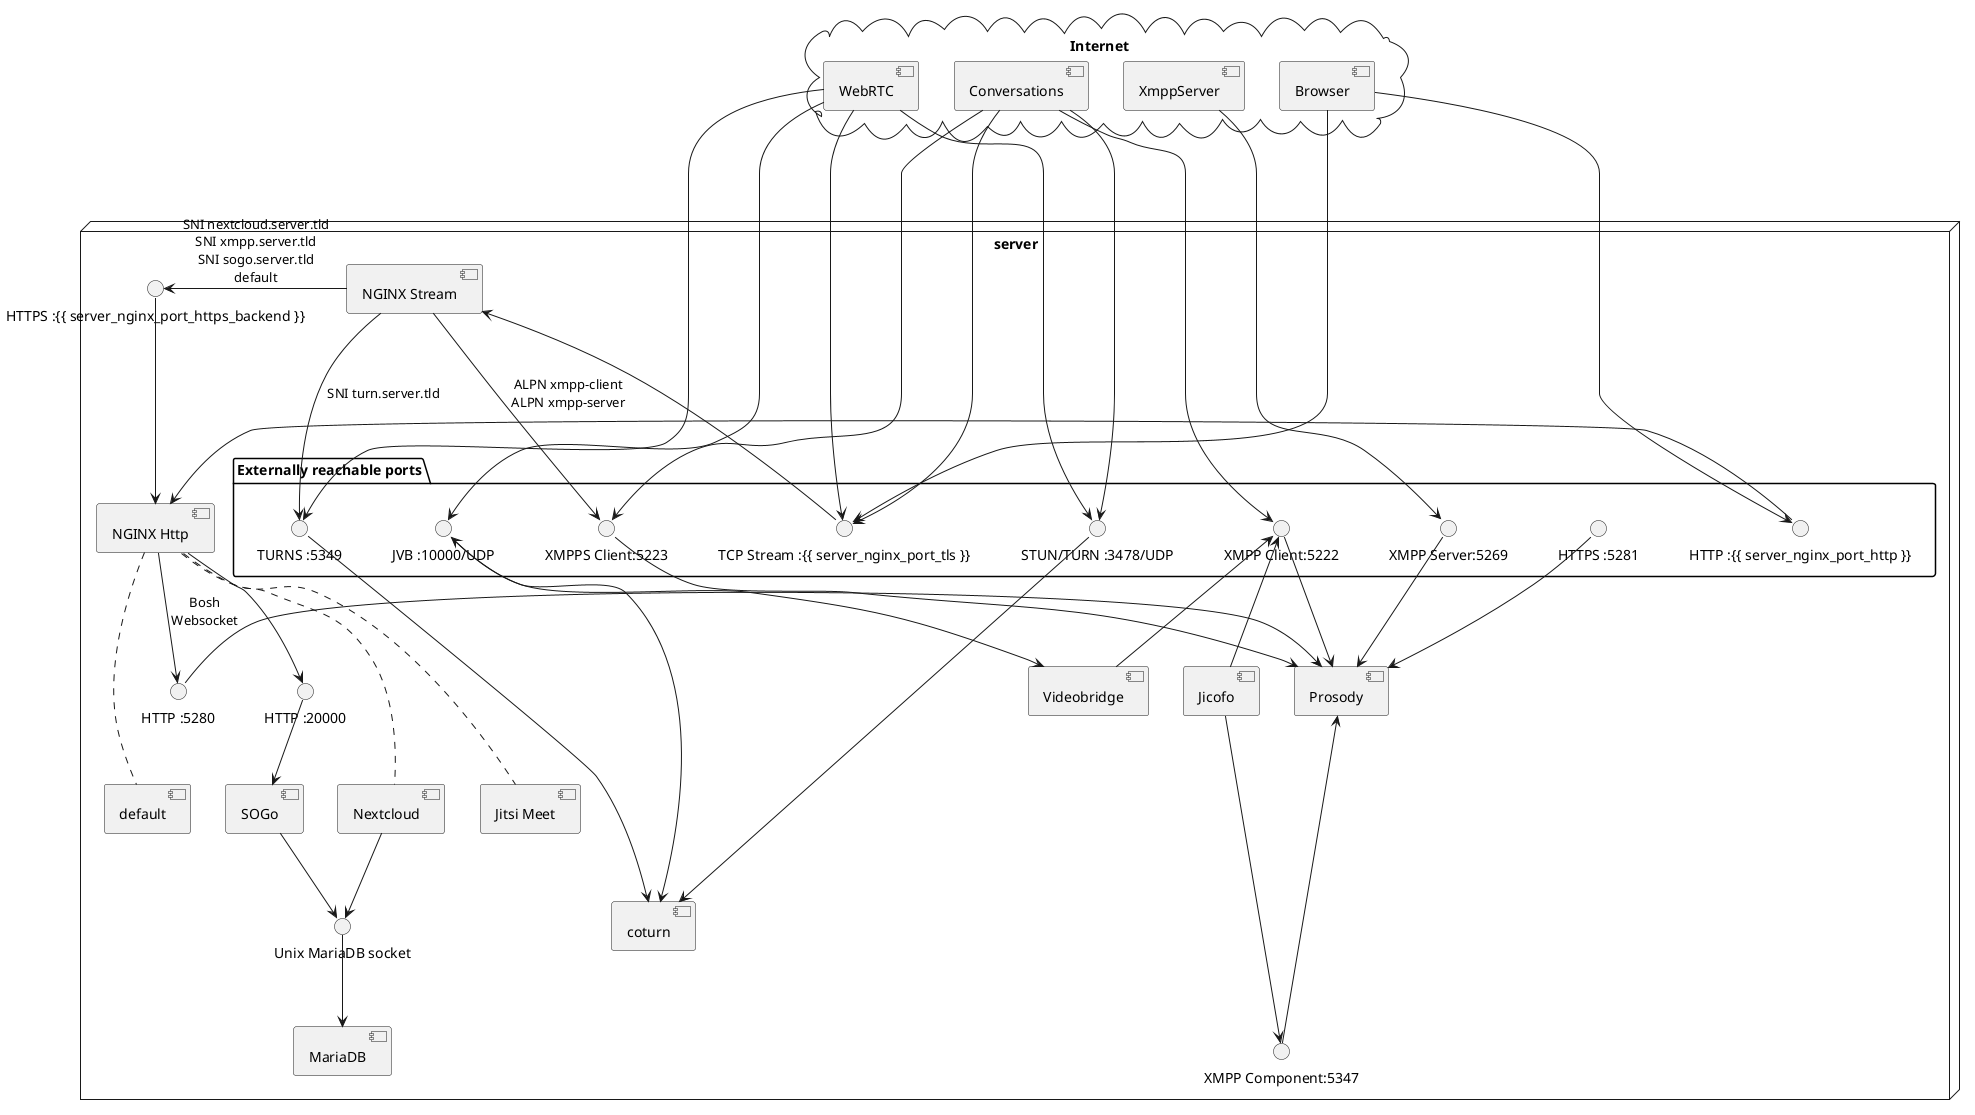@startuml

node "server" {

	folder "Externally reachable ports" {
		interface "TCP Stream :{{ server_nginx_port_tls }}" as TCP_SSL
		interface "HTTP :{{ server_nginx_port_http }}" as HTTP
		interface "XMPPS Client:5223" as XMPPS
		interface "HTTPS :5281" as HTTPS_PROSODY
		interface "XMPP Client:5222" as XMPP_CLIENT
		interface "XMPP Server:5269" as XMPP_SERVER
		interface "STUN/TURN :3478/UDP" as STUNTURNUDP
		interface "TURNS :5349" as TURNS
		interface "JVB :10000/UDP" as JVB
	}

	interface "HTTP :20000" as HTTP_SOGO
	interface "Unix MariaDB socket" as SOCKDB
	interface "HTTPS :{{ server_nginx_port_https_backend }}" as HTTPS_BACKEND
	interface "HTTP :5280" as HTTP_PROSODY
	interface "XMPP Component:5347" as XMPP_COMPONENT

	SOCKDB --> [MariaDB]
	
	HTTP ---> [NGINX Http]
	HTTPS_BACKEND -> [NGINX Http]
	TCP_SSL ---> [NGINX Stream]
	
	[NGINX Stream] ---[hidden] [NGINX Http]
	
	[NGINX Stream] ---> XMPPS : "ALPN xmpp-client\nALPN xmpp-server"	
	[NGINX Stream] ---> TURNS : "SNI turn.server.tld"	
	[NGINX Stream] -> HTTPS_BACKEND : "SNI nextcloud.server.tld\nSNI xmpp.server.tld\nSNI sogo.server.tld\ndefault"
	
	
	together {
		[Videobridge]
		[Jicofo]
		[Prosody]
	}
	
	TURNS ----> [coturn]
	STUNTURNUDP ----> [coturn]
	[coturn] <--> JVB
	
	JVB ---> [Videobridge]
	[Jicofo] ----> XMPP_COMPONENT
	[Jicofo] ---> XMPP_CLIENT
	[Videobridge] ---> XMPP_CLIENT
	
	together {
		[Nextcloud]
		[Jitsi Meet]
		[SOGo]
		[default]
	}
	
	[NGINX Http] --> HTTP_SOGO
	[NGINX Http] --> HTTP_PROSODY : "Bosh\nWebsocket"
	[NGINX Http] .. [Nextcloud]
	[NGINX Http] .. [Jitsi Meet]
	[NGINX Http] .. [default]

	HTTP_SOGO --> [SOGo]

	[SOGo] --> SOCKDB
	[Nextcloud] --> SOCKDB
	
	
	XMPP_COMPONENT --> [Prosody]
	XMPPS --> [Prosody]
	XMPP_SERVER --> [Prosody]
	XMPP_CLIENT --> [Prosody]
	HTTP_PROSODY --> [Prosody]
	HTTPS_PROSODY --> [Prosody]
}

cloud Internet {
	[Conversations] ----> TCP_SSL
	[Conversations] ----> XMPP_CLIENT
	[Conversations] ----> STUNTURNUDP
	[Conversations] ----> XMPPS
	[XmppServer] -----> XMPP_SERVER
	[Browser] ----> HTTP
	[Browser] ----> TCP_SSL
	[WebRTC] ----> STUNTURNUDP
	[WebRTC] ----> TURNS
	[WebRTC] ----> JVB
	[WebRTC] ----> TCP_SSL
}

@enduml

